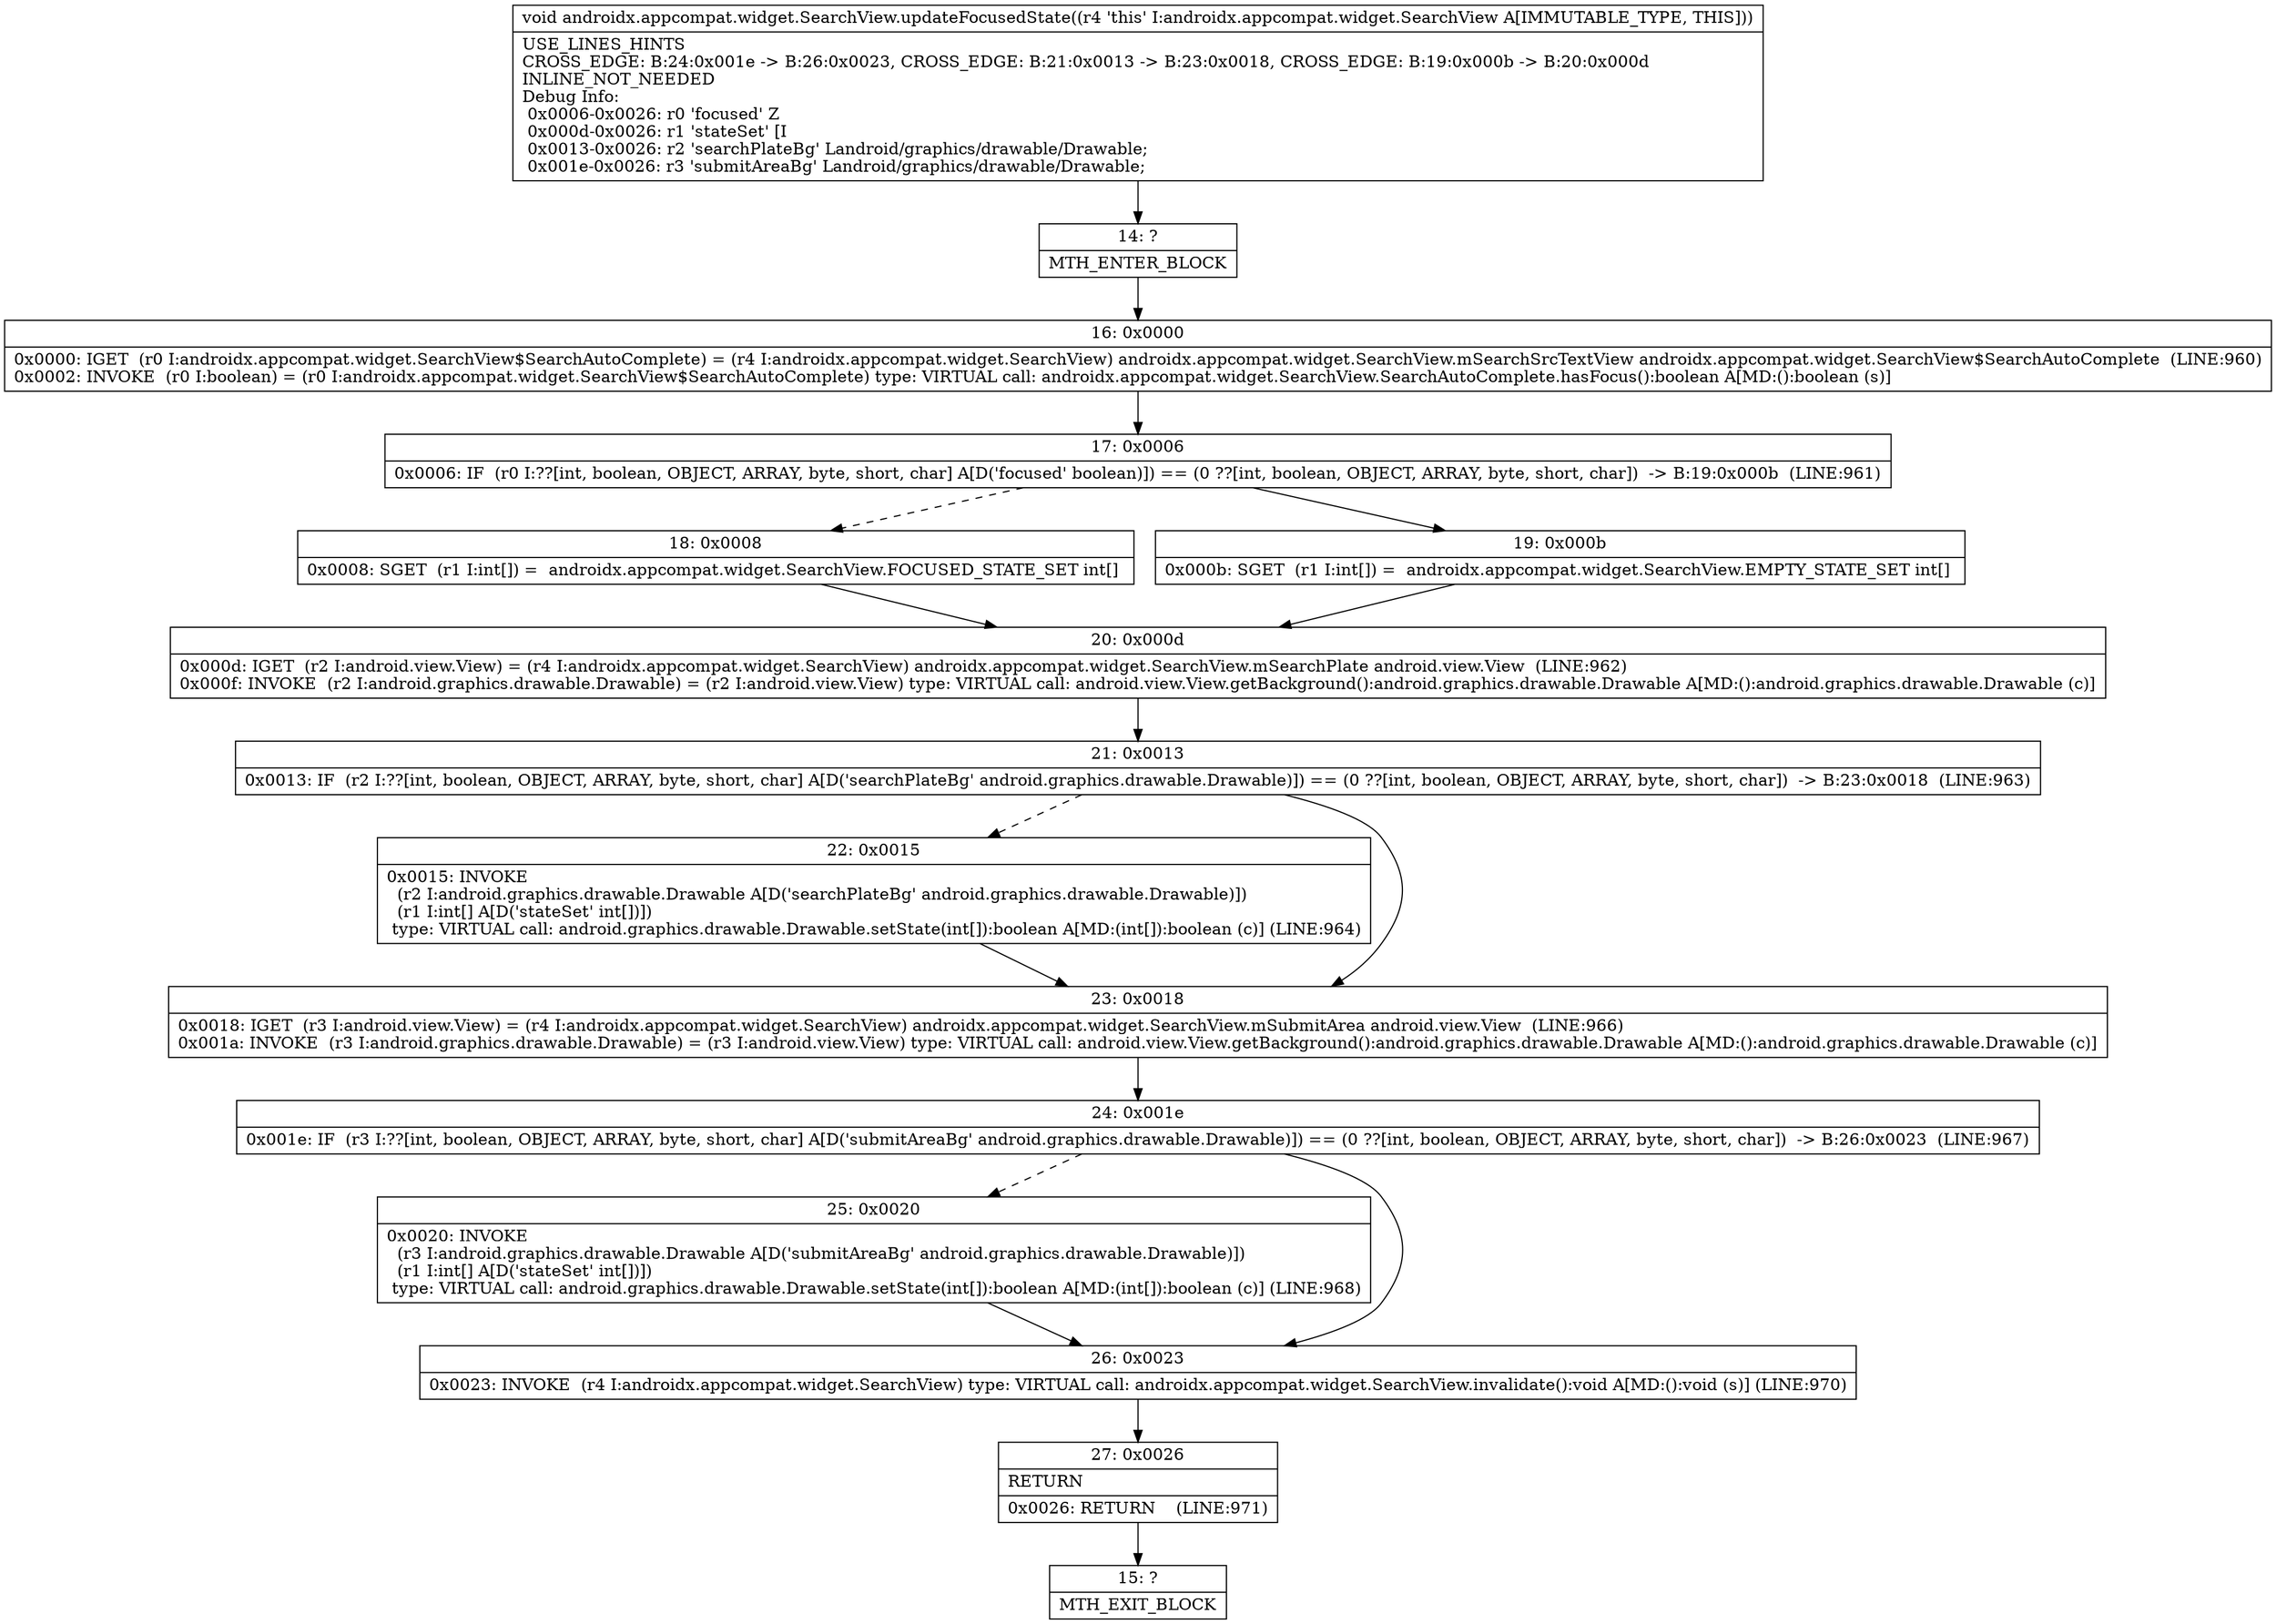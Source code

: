 digraph "CFG forandroidx.appcompat.widget.SearchView.updateFocusedState()V" {
Node_14 [shape=record,label="{14\:\ ?|MTH_ENTER_BLOCK\l}"];
Node_16 [shape=record,label="{16\:\ 0x0000|0x0000: IGET  (r0 I:androidx.appcompat.widget.SearchView$SearchAutoComplete) = (r4 I:androidx.appcompat.widget.SearchView) androidx.appcompat.widget.SearchView.mSearchSrcTextView androidx.appcompat.widget.SearchView$SearchAutoComplete  (LINE:960)\l0x0002: INVOKE  (r0 I:boolean) = (r0 I:androidx.appcompat.widget.SearchView$SearchAutoComplete) type: VIRTUAL call: androidx.appcompat.widget.SearchView.SearchAutoComplete.hasFocus():boolean A[MD:():boolean (s)]\l}"];
Node_17 [shape=record,label="{17\:\ 0x0006|0x0006: IF  (r0 I:??[int, boolean, OBJECT, ARRAY, byte, short, char] A[D('focused' boolean)]) == (0 ??[int, boolean, OBJECT, ARRAY, byte, short, char])  \-\> B:19:0x000b  (LINE:961)\l}"];
Node_18 [shape=record,label="{18\:\ 0x0008|0x0008: SGET  (r1 I:int[]) =  androidx.appcompat.widget.SearchView.FOCUSED_STATE_SET int[] \l}"];
Node_20 [shape=record,label="{20\:\ 0x000d|0x000d: IGET  (r2 I:android.view.View) = (r4 I:androidx.appcompat.widget.SearchView) androidx.appcompat.widget.SearchView.mSearchPlate android.view.View  (LINE:962)\l0x000f: INVOKE  (r2 I:android.graphics.drawable.Drawable) = (r2 I:android.view.View) type: VIRTUAL call: android.view.View.getBackground():android.graphics.drawable.Drawable A[MD:():android.graphics.drawable.Drawable (c)]\l}"];
Node_21 [shape=record,label="{21\:\ 0x0013|0x0013: IF  (r2 I:??[int, boolean, OBJECT, ARRAY, byte, short, char] A[D('searchPlateBg' android.graphics.drawable.Drawable)]) == (0 ??[int, boolean, OBJECT, ARRAY, byte, short, char])  \-\> B:23:0x0018  (LINE:963)\l}"];
Node_22 [shape=record,label="{22\:\ 0x0015|0x0015: INVOKE  \l  (r2 I:android.graphics.drawable.Drawable A[D('searchPlateBg' android.graphics.drawable.Drawable)])\l  (r1 I:int[] A[D('stateSet' int[])])\l type: VIRTUAL call: android.graphics.drawable.Drawable.setState(int[]):boolean A[MD:(int[]):boolean (c)] (LINE:964)\l}"];
Node_23 [shape=record,label="{23\:\ 0x0018|0x0018: IGET  (r3 I:android.view.View) = (r4 I:androidx.appcompat.widget.SearchView) androidx.appcompat.widget.SearchView.mSubmitArea android.view.View  (LINE:966)\l0x001a: INVOKE  (r3 I:android.graphics.drawable.Drawable) = (r3 I:android.view.View) type: VIRTUAL call: android.view.View.getBackground():android.graphics.drawable.Drawable A[MD:():android.graphics.drawable.Drawable (c)]\l}"];
Node_24 [shape=record,label="{24\:\ 0x001e|0x001e: IF  (r3 I:??[int, boolean, OBJECT, ARRAY, byte, short, char] A[D('submitAreaBg' android.graphics.drawable.Drawable)]) == (0 ??[int, boolean, OBJECT, ARRAY, byte, short, char])  \-\> B:26:0x0023  (LINE:967)\l}"];
Node_25 [shape=record,label="{25\:\ 0x0020|0x0020: INVOKE  \l  (r3 I:android.graphics.drawable.Drawable A[D('submitAreaBg' android.graphics.drawable.Drawable)])\l  (r1 I:int[] A[D('stateSet' int[])])\l type: VIRTUAL call: android.graphics.drawable.Drawable.setState(int[]):boolean A[MD:(int[]):boolean (c)] (LINE:968)\l}"];
Node_26 [shape=record,label="{26\:\ 0x0023|0x0023: INVOKE  (r4 I:androidx.appcompat.widget.SearchView) type: VIRTUAL call: androidx.appcompat.widget.SearchView.invalidate():void A[MD:():void (s)] (LINE:970)\l}"];
Node_27 [shape=record,label="{27\:\ 0x0026|RETURN\l|0x0026: RETURN    (LINE:971)\l}"];
Node_15 [shape=record,label="{15\:\ ?|MTH_EXIT_BLOCK\l}"];
Node_19 [shape=record,label="{19\:\ 0x000b|0x000b: SGET  (r1 I:int[]) =  androidx.appcompat.widget.SearchView.EMPTY_STATE_SET int[] \l}"];
MethodNode[shape=record,label="{void androidx.appcompat.widget.SearchView.updateFocusedState((r4 'this' I:androidx.appcompat.widget.SearchView A[IMMUTABLE_TYPE, THIS]))  | USE_LINES_HINTS\lCROSS_EDGE: B:24:0x001e \-\> B:26:0x0023, CROSS_EDGE: B:21:0x0013 \-\> B:23:0x0018, CROSS_EDGE: B:19:0x000b \-\> B:20:0x000d\lINLINE_NOT_NEEDED\lDebug Info:\l  0x0006\-0x0026: r0 'focused' Z\l  0x000d\-0x0026: r1 'stateSet' [I\l  0x0013\-0x0026: r2 'searchPlateBg' Landroid\/graphics\/drawable\/Drawable;\l  0x001e\-0x0026: r3 'submitAreaBg' Landroid\/graphics\/drawable\/Drawable;\l}"];
MethodNode -> Node_14;Node_14 -> Node_16;
Node_16 -> Node_17;
Node_17 -> Node_18[style=dashed];
Node_17 -> Node_19;
Node_18 -> Node_20;
Node_20 -> Node_21;
Node_21 -> Node_22[style=dashed];
Node_21 -> Node_23;
Node_22 -> Node_23;
Node_23 -> Node_24;
Node_24 -> Node_25[style=dashed];
Node_24 -> Node_26;
Node_25 -> Node_26;
Node_26 -> Node_27;
Node_27 -> Node_15;
Node_19 -> Node_20;
}

